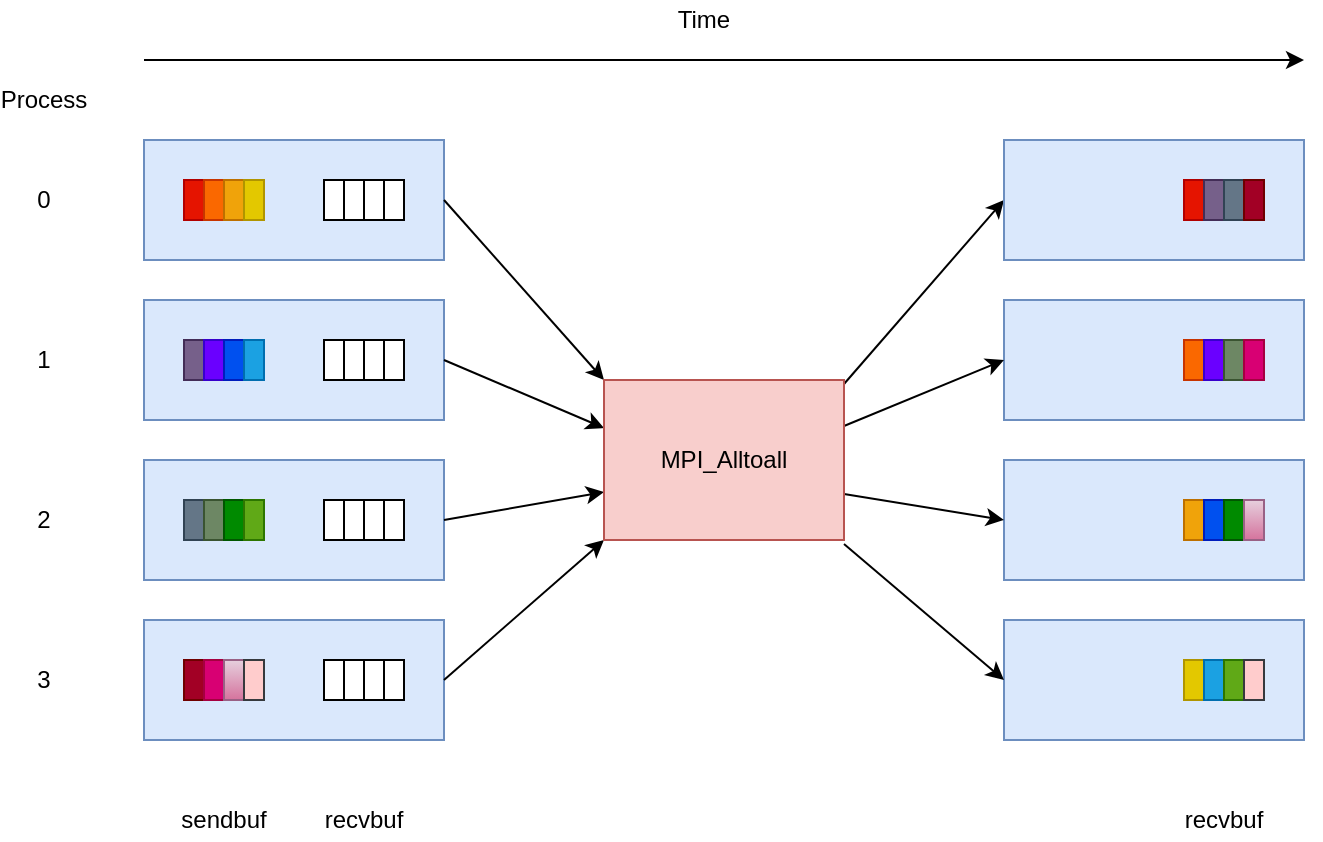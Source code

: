 <mxfile version="13.9.7" type="github">
  <diagram id="3o2nX8ZEg7qzyCOchL_K" name="Page-1">
    <mxGraphModel dx="747" dy="1141" grid="1" gridSize="10" guides="1" tooltips="1" connect="1" arrows="1" fold="1" page="1" pageScale="1" pageWidth="850" pageHeight="1100" math="0" shadow="0">
      <root>
        <mxCell id="0" />
        <mxCell id="1" parent="0" />
        <mxCell id="SJJJBfcOs4DDu29lnCjF-4" value="" style="rounded=0;whiteSpace=wrap;html=1;fillColor=#dae8fc;strokeColor=#6c8ebf;" parent="1" vertex="1">
          <mxGeometry x="80" y="280" width="150" height="60" as="geometry" />
        </mxCell>
        <mxCell id="SJJJBfcOs4DDu29lnCjF-1" value="" style="rounded=0;whiteSpace=wrap;html=1;fillColor=#dae8fc;strokeColor=#6c8ebf;" parent="1" vertex="1">
          <mxGeometry x="80" y="120" width="150" height="60" as="geometry" />
        </mxCell>
        <mxCell id="SJJJBfcOs4DDu29lnCjF-3" value="" style="rounded=0;whiteSpace=wrap;html=1;fillColor=#dae8fc;strokeColor=#6c8ebf;" parent="1" vertex="1">
          <mxGeometry x="80" y="200" width="150" height="60" as="geometry" />
        </mxCell>
        <mxCell id="SJJJBfcOs4DDu29lnCjF-5" value="" style="rounded=0;whiteSpace=wrap;html=1;fillColor=#dae8fc;strokeColor=#6c8ebf;" parent="1" vertex="1">
          <mxGeometry x="80" y="360" width="150" height="60" as="geometry" />
        </mxCell>
        <mxCell id="SJJJBfcOs4DDu29lnCjF-6" value="" style="endArrow=classic;html=1;" parent="1" edge="1">
          <mxGeometry width="50" height="50" relative="1" as="geometry">
            <mxPoint x="80" y="80" as="sourcePoint" />
            <mxPoint x="660" y="80" as="targetPoint" />
          </mxGeometry>
        </mxCell>
        <mxCell id="SJJJBfcOs4DDu29lnCjF-7" value="Time" style="text;html=1;strokeColor=none;fillColor=none;align=center;verticalAlign=middle;whiteSpace=wrap;rounded=0;" parent="1" vertex="1">
          <mxGeometry x="340" y="50" width="40" height="20" as="geometry" />
        </mxCell>
        <mxCell id="SJJJBfcOs4DDu29lnCjF-10" value="" style="rounded=0;whiteSpace=wrap;html=1;fillColor=#dae8fc;strokeColor=#6c8ebf;" parent="1" vertex="1">
          <mxGeometry x="510" y="200" width="150" height="60" as="geometry" />
        </mxCell>
        <mxCell id="SJJJBfcOs4DDu29lnCjF-11" value="" style="rounded=0;whiteSpace=wrap;html=1;fillColor=#dae8fc;strokeColor=#6c8ebf;" parent="1" vertex="1">
          <mxGeometry x="510" y="280" width="150" height="60" as="geometry" />
        </mxCell>
        <mxCell id="SJJJBfcOs4DDu29lnCjF-12" value="" style="rounded=0;whiteSpace=wrap;html=1;fillColor=#dae8fc;strokeColor=#6c8ebf;" parent="1" vertex="1">
          <mxGeometry x="510" y="360" width="150" height="60" as="geometry" />
        </mxCell>
        <mxCell id="SJJJBfcOs4DDu29lnCjF-13" value="Process" style="text;html=1;strokeColor=none;fillColor=none;align=center;verticalAlign=middle;whiteSpace=wrap;rounded=0;" parent="1" vertex="1">
          <mxGeometry x="10" y="90" width="40" height="20" as="geometry" />
        </mxCell>
        <mxCell id="SJJJBfcOs4DDu29lnCjF-14" value="0" style="text;html=1;strokeColor=none;fillColor=none;align=center;verticalAlign=middle;whiteSpace=wrap;rounded=0;" parent="1" vertex="1">
          <mxGeometry x="10" y="140" width="40" height="20" as="geometry" />
        </mxCell>
        <mxCell id="SJJJBfcOs4DDu29lnCjF-15" value="1" style="text;html=1;strokeColor=none;fillColor=none;align=center;verticalAlign=middle;whiteSpace=wrap;rounded=0;" parent="1" vertex="1">
          <mxGeometry x="10" y="220" width="40" height="20" as="geometry" />
        </mxCell>
        <mxCell id="SJJJBfcOs4DDu29lnCjF-16" value="2" style="text;html=1;strokeColor=none;fillColor=none;align=center;verticalAlign=middle;whiteSpace=wrap;rounded=0;" parent="1" vertex="1">
          <mxGeometry x="10" y="300" width="40" height="20" as="geometry" />
        </mxCell>
        <mxCell id="SJJJBfcOs4DDu29lnCjF-19" value="3" style="text;html=1;strokeColor=none;fillColor=none;align=center;verticalAlign=middle;whiteSpace=wrap;rounded=0;" parent="1" vertex="1">
          <mxGeometry x="10" y="380" width="40" height="20" as="geometry" />
        </mxCell>
        <mxCell id="SJJJBfcOs4DDu29lnCjF-22" value="" style="endArrow=classic;html=1;exitX=1;exitY=0.5;exitDx=0;exitDy=0;entryX=0;entryY=0;entryDx=0;entryDy=0;entryPerimeter=0;" parent="1" edge="1">
          <mxGeometry width="50" height="50" relative="1" as="geometry">
            <mxPoint x="230" y="150" as="sourcePoint" />
            <mxPoint x="310" y="240" as="targetPoint" />
          </mxGeometry>
        </mxCell>
        <mxCell id="SJJJBfcOs4DDu29lnCjF-23" value="" style="endArrow=classic;html=1;exitX=1;exitY=0.5;exitDx=0;exitDy=0;" parent="1" edge="1">
          <mxGeometry width="50" height="50" relative="1" as="geometry">
            <mxPoint x="230" y="230" as="sourcePoint" />
            <mxPoint x="310" y="264" as="targetPoint" />
          </mxGeometry>
        </mxCell>
        <mxCell id="SJJJBfcOs4DDu29lnCjF-25" value="" style="endArrow=classic;html=1;exitX=1;exitY=0.5;exitDx=0;exitDy=0;" parent="1" edge="1">
          <mxGeometry width="50" height="50" relative="1" as="geometry">
            <mxPoint x="230" y="310" as="sourcePoint" />
            <mxPoint x="310" y="296" as="targetPoint" />
          </mxGeometry>
        </mxCell>
        <mxCell id="SJJJBfcOs4DDu29lnCjF-26" value="" style="endArrow=classic;html=1;exitX=1;exitY=0.5;exitDx=0;exitDy=0;entryX=0;entryY=1;entryDx=0;entryDy=0;entryPerimeter=0;" parent="1" edge="1">
          <mxGeometry width="50" height="50" relative="1" as="geometry">
            <mxPoint x="230" y="390" as="sourcePoint" />
            <mxPoint x="310" y="320" as="targetPoint" />
          </mxGeometry>
        </mxCell>
        <mxCell id="SJJJBfcOs4DDu29lnCjF-27" value="" style="endArrow=classic;html=1;entryX=0;entryY=0.5;entryDx=0;entryDy=0;" parent="1" edge="1">
          <mxGeometry width="50" height="50" relative="1" as="geometry">
            <mxPoint x="430" y="242" as="sourcePoint" />
            <mxPoint x="510" y="150" as="targetPoint" />
          </mxGeometry>
        </mxCell>
        <mxCell id="SJJJBfcOs4DDu29lnCjF-28" value="" style="endArrow=classic;html=1;entryX=0;entryY=0.5;entryDx=0;entryDy=0;" parent="1" target="SJJJBfcOs4DDu29lnCjF-10" edge="1">
          <mxGeometry width="50" height="50" relative="1" as="geometry">
            <mxPoint x="430" y="263" as="sourcePoint" />
            <mxPoint x="440" y="560" as="targetPoint" />
          </mxGeometry>
        </mxCell>
        <mxCell id="SJJJBfcOs4DDu29lnCjF-29" value="" style="endArrow=classic;html=1;entryX=0;entryY=0.5;entryDx=0;entryDy=0;" parent="1" target="SJJJBfcOs4DDu29lnCjF-11" edge="1">
          <mxGeometry width="50" height="50" relative="1" as="geometry">
            <mxPoint x="430" y="297" as="sourcePoint" />
            <mxPoint x="500" y="320" as="targetPoint" />
          </mxGeometry>
        </mxCell>
        <mxCell id="SJJJBfcOs4DDu29lnCjF-30" value="" style="endArrow=classic;html=1;entryX=0;entryY=0.5;entryDx=0;entryDy=0;" parent="1" target="SJJJBfcOs4DDu29lnCjF-12" edge="1">
          <mxGeometry width="50" height="50" relative="1" as="geometry">
            <mxPoint x="430" y="322" as="sourcePoint" />
            <mxPoint x="250" y="360" as="targetPoint" />
          </mxGeometry>
        </mxCell>
        <mxCell id="SJJJBfcOs4DDu29lnCjF-32" value="MPI_Alltoall" style="rounded=0;whiteSpace=wrap;html=1;fillColor=#f8cecc;strokeColor=#b85450;" parent="1" vertex="1">
          <mxGeometry x="310" y="240" width="120" height="80" as="geometry" />
        </mxCell>
        <mxCell id="fdlmVdXTufxbHPEUm_Pm-2" value="" style="rounded=0;whiteSpace=wrap;html=1;" parent="1" vertex="1">
          <mxGeometry x="200" y="220" width="10" height="20" as="geometry" />
        </mxCell>
        <mxCell id="fdlmVdXTufxbHPEUm_Pm-3" value="" style="rounded=0;whiteSpace=wrap;html=1;" parent="1" vertex="1">
          <mxGeometry x="170" y="220" width="10" height="20" as="geometry" />
        </mxCell>
        <mxCell id="fdlmVdXTufxbHPEUm_Pm-4" value="" style="rounded=0;whiteSpace=wrap;html=1;" parent="1" vertex="1">
          <mxGeometry x="180" y="220" width="10" height="20" as="geometry" />
        </mxCell>
        <mxCell id="fdlmVdXTufxbHPEUm_Pm-5" value="" style="rounded=0;whiteSpace=wrap;html=1;fillColor=#647687;strokeColor=#314354;fontColor=#ffffff;" parent="1" vertex="1">
          <mxGeometry x="100" y="300" width="10" height="20" as="geometry" />
        </mxCell>
        <mxCell id="fdlmVdXTufxbHPEUm_Pm-6" value="" style="rounded=0;whiteSpace=wrap;html=1;fillColor=#76608a;strokeColor=#432D57;fontColor=#ffffff;" parent="1" vertex="1">
          <mxGeometry x="100" y="220" width="10" height="20" as="geometry" />
        </mxCell>
        <mxCell id="fdlmVdXTufxbHPEUm_Pm-8" value="" style="rounded=0;whiteSpace=wrap;html=1;fillColor=#a20025;strokeColor=#6F0000;fontColor=#ffffff;" parent="1" vertex="1">
          <mxGeometry x="100" y="380" width="10" height="20" as="geometry" />
        </mxCell>
        <mxCell id="B5EviOWJvpMuu2dHJ6cr-9" value="" style="rounded=0;whiteSpace=wrap;html=1;" parent="1" vertex="1">
          <mxGeometry x="190" y="220" width="10" height="20" as="geometry" />
        </mxCell>
        <mxCell id="B5EviOWJvpMuu2dHJ6cr-17" value="sendbuf" style="text;html=1;strokeColor=none;fillColor=none;align=center;verticalAlign=middle;whiteSpace=wrap;rounded=0;" parent="1" vertex="1">
          <mxGeometry x="100" y="450" width="40" height="20" as="geometry" />
        </mxCell>
        <mxCell id="B5EviOWJvpMuu2dHJ6cr-18" value="recvbuf" style="text;html=1;strokeColor=none;fillColor=none;align=center;verticalAlign=middle;whiteSpace=wrap;rounded=0;" parent="1" vertex="1">
          <mxGeometry x="170" y="450" width="40" height="20" as="geometry" />
        </mxCell>
        <mxCell id="B5EviOWJvpMuu2dHJ6cr-20" value="" style="rounded=0;whiteSpace=wrap;html=1;fillColor=#dae8fc;strokeColor=#6c8ebf;" parent="1" vertex="1">
          <mxGeometry x="510" y="120" width="150" height="60" as="geometry" />
        </mxCell>
        <mxCell id="fdlmVdXTufxbHPEUm_Pm-7" value="" style="rounded=0;whiteSpace=wrap;html=1;fillColor=#e51400;strokeColor=#B20000;fontColor=#ffffff;" parent="1" vertex="1">
          <mxGeometry x="100" y="140" width="10" height="20" as="geometry" />
        </mxCell>
        <mxCell id="B5EviOWJvpMuu2dHJ6cr-25" value="recvbuf" style="text;html=1;strokeColor=none;fillColor=none;align=center;verticalAlign=middle;whiteSpace=wrap;rounded=0;" parent="1" vertex="1">
          <mxGeometry x="600" y="450" width="40" height="20" as="geometry" />
        </mxCell>
        <mxCell id="Uo4VEE00Q-n1pO-l_uNe-10" value="" style="rounded=0;whiteSpace=wrap;html=1;" parent="1" vertex="1">
          <mxGeometry x="200" y="300" width="10" height="20" as="geometry" />
        </mxCell>
        <mxCell id="Uo4VEE00Q-n1pO-l_uNe-11" value="" style="rounded=0;whiteSpace=wrap;html=1;" parent="1" vertex="1">
          <mxGeometry x="170" y="300" width="10" height="20" as="geometry" />
        </mxCell>
        <mxCell id="Uo4VEE00Q-n1pO-l_uNe-12" value="" style="rounded=0;whiteSpace=wrap;html=1;" parent="1" vertex="1">
          <mxGeometry x="180" y="300" width="10" height="20" as="geometry" />
        </mxCell>
        <mxCell id="Uo4VEE00Q-n1pO-l_uNe-13" value="" style="rounded=0;whiteSpace=wrap;html=1;" parent="1" vertex="1">
          <mxGeometry x="190" y="300" width="10" height="20" as="geometry" />
        </mxCell>
        <mxCell id="Uo4VEE00Q-n1pO-l_uNe-14" value="" style="rounded=0;whiteSpace=wrap;html=1;" parent="1" vertex="1">
          <mxGeometry x="200" y="380" width="10" height="20" as="geometry" />
        </mxCell>
        <mxCell id="Uo4VEE00Q-n1pO-l_uNe-15" value="" style="rounded=0;whiteSpace=wrap;html=1;" parent="1" vertex="1">
          <mxGeometry x="170" y="380" width="10" height="20" as="geometry" />
        </mxCell>
        <mxCell id="Uo4VEE00Q-n1pO-l_uNe-16" value="" style="rounded=0;whiteSpace=wrap;html=1;" parent="1" vertex="1">
          <mxGeometry x="180" y="380" width="10" height="20" as="geometry" />
        </mxCell>
        <mxCell id="Uo4VEE00Q-n1pO-l_uNe-17" value="" style="rounded=0;whiteSpace=wrap;html=1;" parent="1" vertex="1">
          <mxGeometry x="190" y="380" width="10" height="20" as="geometry" />
        </mxCell>
        <mxCell id="Uo4VEE00Q-n1pO-l_uNe-18" value="" style="rounded=0;whiteSpace=wrap;html=1;" parent="1" vertex="1">
          <mxGeometry x="200" y="140" width="10" height="20" as="geometry" />
        </mxCell>
        <mxCell id="Uo4VEE00Q-n1pO-l_uNe-19" value="" style="rounded=0;whiteSpace=wrap;html=1;" parent="1" vertex="1">
          <mxGeometry x="170" y="140" width="10" height="20" as="geometry" />
        </mxCell>
        <mxCell id="Uo4VEE00Q-n1pO-l_uNe-20" value="" style="rounded=0;whiteSpace=wrap;html=1;" parent="1" vertex="1">
          <mxGeometry x="180" y="140" width="10" height="20" as="geometry" />
        </mxCell>
        <mxCell id="Uo4VEE00Q-n1pO-l_uNe-21" value="" style="rounded=0;whiteSpace=wrap;html=1;" parent="1" vertex="1">
          <mxGeometry x="190" y="140" width="10" height="20" as="geometry" />
        </mxCell>
        <mxCell id="9ASO8rod9XRlK5T9wHeC-1" value="" style="rounded=0;whiteSpace=wrap;html=1;fillColor=#fa6800;strokeColor=#C73500;fontColor=#ffffff;" vertex="1" parent="1">
          <mxGeometry x="110" y="140" width="10" height="20" as="geometry" />
        </mxCell>
        <mxCell id="9ASO8rod9XRlK5T9wHeC-2" value="" style="rounded=0;whiteSpace=wrap;html=1;fillColor=#f0a30a;strokeColor=#BD7000;fontColor=#ffffff;" vertex="1" parent="1">
          <mxGeometry x="120" y="140" width="10" height="20" as="geometry" />
        </mxCell>
        <mxCell id="9ASO8rod9XRlK5T9wHeC-3" value="" style="rounded=0;whiteSpace=wrap;html=1;fillColor=#e3c800;strokeColor=#B09500;fontColor=#ffffff;" vertex="1" parent="1">
          <mxGeometry x="130" y="140" width="10" height="20" as="geometry" />
        </mxCell>
        <mxCell id="9ASO8rod9XRlK5T9wHeC-5" value="" style="rounded=0;whiteSpace=wrap;html=1;fillColor=#e3c800;strokeColor=#B09500;fontColor=#ffffff;" vertex="1" parent="1">
          <mxGeometry x="600" y="380" width="10" height="20" as="geometry" />
        </mxCell>
        <mxCell id="9ASO8rod9XRlK5T9wHeC-6" value="" style="rounded=0;whiteSpace=wrap;html=1;fillColor=#f0a30a;strokeColor=#BD7000;fontColor=#ffffff;" vertex="1" parent="1">
          <mxGeometry x="600" y="300" width="10" height="20" as="geometry" />
        </mxCell>
        <mxCell id="9ASO8rod9XRlK5T9wHeC-7" value="" style="rounded=0;whiteSpace=wrap;html=1;fillColor=#fa6800;strokeColor=#C73500;fontColor=#ffffff;" vertex="1" parent="1">
          <mxGeometry x="600" y="220" width="10" height="20" as="geometry" />
        </mxCell>
        <mxCell id="9ASO8rod9XRlK5T9wHeC-8" value="" style="rounded=0;whiteSpace=wrap;html=1;fillColor=#e51400;strokeColor=#B20000;fontColor=#ffffff;" vertex="1" parent="1">
          <mxGeometry x="600" y="140" width="10" height="20" as="geometry" />
        </mxCell>
        <mxCell id="9ASO8rod9XRlK5T9wHeC-9" value="" style="rounded=0;whiteSpace=wrap;html=1;fillColor=#6a00ff;strokeColor=#3700CC;fontColor=#ffffff;" vertex="1" parent="1">
          <mxGeometry x="110" y="220" width="10" height="20" as="geometry" />
        </mxCell>
        <mxCell id="9ASO8rod9XRlK5T9wHeC-10" value="" style="rounded=0;whiteSpace=wrap;html=1;fillColor=#0050ef;strokeColor=#001DBC;fontColor=#ffffff;" vertex="1" parent="1">
          <mxGeometry x="120" y="220" width="10" height="20" as="geometry" />
        </mxCell>
        <mxCell id="9ASO8rod9XRlK5T9wHeC-11" value="" style="rounded=0;whiteSpace=wrap;html=1;fillColor=#1ba1e2;strokeColor=#006EAF;fontColor=#ffffff;" vertex="1" parent="1">
          <mxGeometry x="130" y="220" width="10" height="20" as="geometry" />
        </mxCell>
        <mxCell id="9ASO8rod9XRlK5T9wHeC-12" value="" style="rounded=0;whiteSpace=wrap;html=1;fillColor=#1ba1e2;strokeColor=#006EAF;fontColor=#ffffff;" vertex="1" parent="1">
          <mxGeometry x="610" y="380" width="10" height="20" as="geometry" />
        </mxCell>
        <mxCell id="9ASO8rod9XRlK5T9wHeC-13" value="" style="rounded=0;whiteSpace=wrap;html=1;fillColor=#6a00ff;strokeColor=#3700CC;fontColor=#ffffff;" vertex="1" parent="1">
          <mxGeometry x="610" y="220" width="10" height="20" as="geometry" />
        </mxCell>
        <mxCell id="9ASO8rod9XRlK5T9wHeC-14" value="" style="rounded=0;whiteSpace=wrap;html=1;fillColor=#0050ef;strokeColor=#001DBC;fontColor=#ffffff;" vertex="1" parent="1">
          <mxGeometry x="610" y="300" width="10" height="20" as="geometry" />
        </mxCell>
        <mxCell id="9ASO8rod9XRlK5T9wHeC-15" value="" style="rounded=0;whiteSpace=wrap;html=1;fillColor=#76608a;strokeColor=#432D57;fontColor=#ffffff;" vertex="1" parent="1">
          <mxGeometry x="610" y="140" width="10" height="20" as="geometry" />
        </mxCell>
        <mxCell id="9ASO8rod9XRlK5T9wHeC-16" value="" style="rounded=0;whiteSpace=wrap;html=1;fillColor=#6d8764;strokeColor=#3A5431;fontColor=#ffffff;" vertex="1" parent="1">
          <mxGeometry x="110" y="300" width="10" height="20" as="geometry" />
        </mxCell>
        <mxCell id="9ASO8rod9XRlK5T9wHeC-17" value="" style="rounded=0;whiteSpace=wrap;html=1;fillColor=#008a00;strokeColor=#005700;fontColor=#ffffff;" vertex="1" parent="1">
          <mxGeometry x="120" y="300" width="10" height="20" as="geometry" />
        </mxCell>
        <mxCell id="9ASO8rod9XRlK5T9wHeC-18" value="" style="rounded=0;whiteSpace=wrap;html=1;fillColor=#60a917;strokeColor=#2D7600;fontColor=#ffffff;" vertex="1" parent="1">
          <mxGeometry x="130" y="300" width="10" height="20" as="geometry" />
        </mxCell>
        <mxCell id="9ASO8rod9XRlK5T9wHeC-19" value="" style="rounded=0;whiteSpace=wrap;html=1;fillColor=#60a917;strokeColor=#2D7600;fontColor=#ffffff;" vertex="1" parent="1">
          <mxGeometry x="620" y="380" width="10" height="20" as="geometry" />
        </mxCell>
        <mxCell id="9ASO8rod9XRlK5T9wHeC-20" value="" style="rounded=0;whiteSpace=wrap;html=1;fillColor=#008a00;strokeColor=#005700;fontColor=#ffffff;" vertex="1" parent="1">
          <mxGeometry x="620" y="300" width="10" height="20" as="geometry" />
        </mxCell>
        <mxCell id="9ASO8rod9XRlK5T9wHeC-21" value="" style="rounded=0;whiteSpace=wrap;html=1;fillColor=#647687;strokeColor=#314354;fontColor=#ffffff;" vertex="1" parent="1">
          <mxGeometry x="620" y="140" width="10" height="20" as="geometry" />
        </mxCell>
        <mxCell id="9ASO8rod9XRlK5T9wHeC-22" value="" style="rounded=0;whiteSpace=wrap;html=1;fillColor=#6d8764;strokeColor=#3A5431;fontColor=#ffffff;" vertex="1" parent="1">
          <mxGeometry x="620" y="220" width="10" height="20" as="geometry" />
        </mxCell>
        <mxCell id="9ASO8rod9XRlK5T9wHeC-23" value="" style="rounded=0;whiteSpace=wrap;html=1;fillColor=#d80073;strokeColor=#A50040;fontColor=#ffffff;" vertex="1" parent="1">
          <mxGeometry x="110" y="380" width="10" height="20" as="geometry" />
        </mxCell>
        <mxCell id="9ASO8rod9XRlK5T9wHeC-24" value="" style="rounded=0;whiteSpace=wrap;html=1;fillColor=#e6d0de;strokeColor=#996185;gradientColor=#d5739d;" vertex="1" parent="1">
          <mxGeometry x="120" y="380" width="10" height="20" as="geometry" />
        </mxCell>
        <mxCell id="9ASO8rod9XRlK5T9wHeC-25" value="" style="rounded=0;whiteSpace=wrap;html=1;fillColor=#ffcccc;strokeColor=#36393d;" vertex="1" parent="1">
          <mxGeometry x="130" y="380" width="10" height="20" as="geometry" />
        </mxCell>
        <mxCell id="9ASO8rod9XRlK5T9wHeC-27" value="" style="rounded=0;whiteSpace=wrap;html=1;fillColor=#ffcccc;strokeColor=#36393d;" vertex="1" parent="1">
          <mxGeometry x="630" y="380" width="10" height="20" as="geometry" />
        </mxCell>
        <mxCell id="9ASO8rod9XRlK5T9wHeC-28" value="" style="rounded=0;whiteSpace=wrap;html=1;fillColor=#d80073;strokeColor=#A50040;fontColor=#ffffff;" vertex="1" parent="1">
          <mxGeometry x="630" y="220" width="10" height="20" as="geometry" />
        </mxCell>
        <mxCell id="9ASO8rod9XRlK5T9wHeC-30" value="" style="rounded=0;whiteSpace=wrap;html=1;fillColor=#e6d0de;strokeColor=#996185;gradientColor=#d5739d;" vertex="1" parent="1">
          <mxGeometry x="630" y="300" width="10" height="20" as="geometry" />
        </mxCell>
        <mxCell id="9ASO8rod9XRlK5T9wHeC-31" value="" style="rounded=0;whiteSpace=wrap;html=1;fillColor=#a20025;strokeColor=#6F0000;fontColor=#ffffff;" vertex="1" parent="1">
          <mxGeometry x="630" y="140" width="10" height="20" as="geometry" />
        </mxCell>
      </root>
    </mxGraphModel>
  </diagram>
</mxfile>
